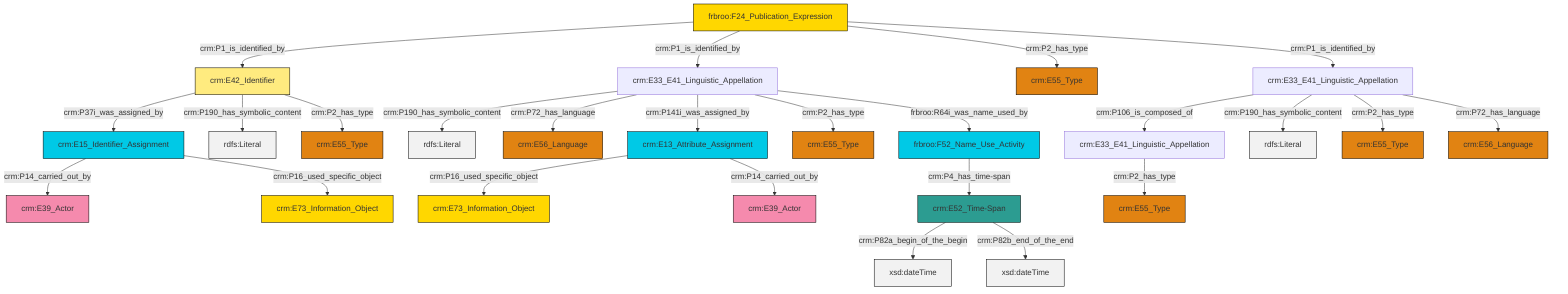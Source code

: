 graph TD
classDef Literal fill:#f2f2f2,stroke:#000000;
classDef CRM_Entity fill:#FFFFFF,stroke:#000000;
classDef Temporal_Entity fill:#00C9E6, stroke:#000000;
classDef Type fill:#E18312, stroke:#000000;
classDef Time-Span fill:#2C9C91, stroke:#000000;
classDef Appellation fill:#FFEB7F, stroke:#000000;
classDef Place fill:#008836, stroke:#000000;
classDef Persistent_Item fill:#B266B2, stroke:#000000;
classDef Conceptual_Object fill:#FFD700, stroke:#000000;
classDef Physical_Thing fill:#D2B48C, stroke:#000000;
classDef Actor fill:#f58aad, stroke:#000000;
classDef PC_Classes fill:#4ce600, stroke:#000000;
classDef Multi fill:#cccccc,stroke:#000000;

0["crm:E42_Identifier"]:::Appellation -->|crm:P37i_was_assigned_by| 1["crm:E15_Identifier_Assignment"]:::Temporal_Entity
2["crm:E33_E41_Linguistic_Appellation"]:::Default -->|crm:P106_is_composed_of| 3["crm:E33_E41_Linguistic_Appellation"]:::Default
4["frbroo:F52_Name_Use_Activity"]:::Temporal_Entity -->|crm:P4_has_time-span| 5["crm:E52_Time-Span"]:::Time-Span
2["crm:E33_E41_Linguistic_Appellation"]:::Default -->|crm:P190_has_symbolic_content| 6[rdfs:Literal]:::Literal
8["crm:E33_E41_Linguistic_Appellation"]:::Default -->|crm:P190_has_symbolic_content| 9[rdfs:Literal]:::Literal
2["crm:E33_E41_Linguistic_Appellation"]:::Default -->|crm:P2_has_type| 10["crm:E55_Type"]:::Type
1["crm:E15_Identifier_Assignment"]:::Temporal_Entity -->|crm:P14_carried_out_by| 14["crm:E39_Actor"]:::Actor
16["frbroo:F24_Publication_Expression"]:::Conceptual_Object -->|crm:P1_is_identified_by| 0["crm:E42_Identifier"]:::Appellation
17["crm:E13_Attribute_Assignment"]:::Temporal_Entity -->|crm:P16_used_specific_object| 18["crm:E73_Information_Object"]:::Conceptual_Object
8["crm:E33_E41_Linguistic_Appellation"]:::Default -->|crm:P72_has_language| 20["crm:E56_Language"]:::Type
8["crm:E33_E41_Linguistic_Appellation"]:::Default -->|crm:P141i_was_assigned_by| 17["crm:E13_Attribute_Assignment"]:::Temporal_Entity
5["crm:E52_Time-Span"]:::Time-Span -->|crm:P82a_begin_of_the_begin| 21[xsd:dateTime]:::Literal
3["crm:E33_E41_Linguistic_Appellation"]:::Default -->|crm:P2_has_type| 22["crm:E55_Type"]:::Type
2["crm:E33_E41_Linguistic_Appellation"]:::Default -->|crm:P72_has_language| 23["crm:E56_Language"]:::Type
0["crm:E42_Identifier"]:::Appellation -->|crm:P190_has_symbolic_content| 26[rdfs:Literal]:::Literal
17["crm:E13_Attribute_Assignment"]:::Temporal_Entity -->|crm:P14_carried_out_by| 30["crm:E39_Actor"]:::Actor
16["frbroo:F24_Publication_Expression"]:::Conceptual_Object -->|crm:P1_is_identified_by| 8["crm:E33_E41_Linguistic_Appellation"]:::Default
5["crm:E52_Time-Span"]:::Time-Span -->|crm:P82b_end_of_the_end| 32[xsd:dateTime]:::Literal
1["crm:E15_Identifier_Assignment"]:::Temporal_Entity -->|crm:P16_used_specific_object| 27["crm:E73_Information_Object"]:::Conceptual_Object
8["crm:E33_E41_Linguistic_Appellation"]:::Default -->|crm:P2_has_type| 36["crm:E55_Type"]:::Type
16["frbroo:F24_Publication_Expression"]:::Conceptual_Object -->|crm:P2_has_type| 39["crm:E55_Type"]:::Type
8["crm:E33_E41_Linguistic_Appellation"]:::Default -->|frbroo:R64i_was_name_used_by| 4["frbroo:F52_Name_Use_Activity"]:::Temporal_Entity
0["crm:E42_Identifier"]:::Appellation -->|crm:P2_has_type| 11["crm:E55_Type"]:::Type
16["frbroo:F24_Publication_Expression"]:::Conceptual_Object -->|crm:P1_is_identified_by| 2["crm:E33_E41_Linguistic_Appellation"]:::Default
